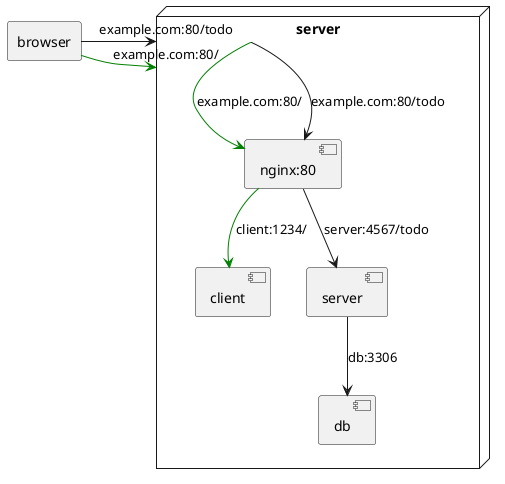 @startuml
agent browser

node "server" {
    component nginx:80 as nc {
    }
    component client as cc {
    }
    component server as sc {
    }
    component db as dc {
    }
}

browser -> server#green: example.com:80/
server -do-> nc#green: example.com:80/

nc -do-> cc#green :client:1234/


browser -> server: example.com:80/todo
server -do-> nc: example.com:80/todo

nc -do-> sc :server:4567/todo
sc -do-> dc :db:3306




@enduml

